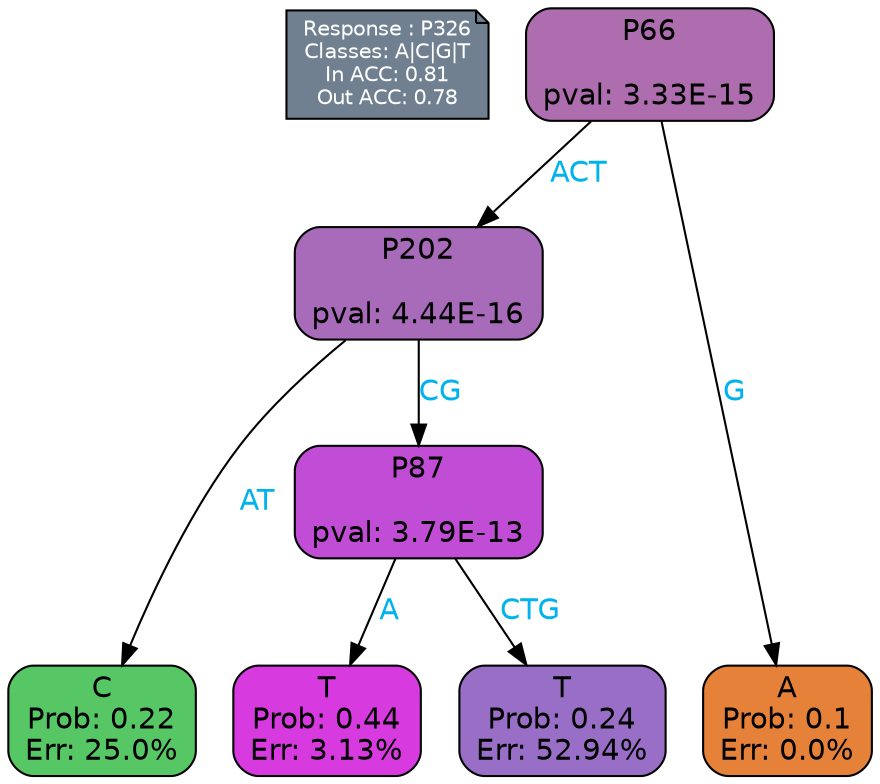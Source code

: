 digraph Tree {
node [shape=box, style="filled, rounded", color="black", fontname=helvetica] ;
graph [ranksep=equally, splines=polylines, bgcolor=transparent, dpi=600] ;
edge [fontname=helvetica] ;
LEGEND [label="Response : P326
Classes: A|C|G|T
In ACC: 0.81
Out ACC: 0.78
",shape=note,align=left,style=filled,fillcolor="slategray",fontcolor="white",fontsize=10];1 [label="P66

pval: 3.33E-15", fillcolor="#ad6dae"] ;
2 [label="P202

pval: 4.44E-16", fillcolor="#a76bba"] ;
3 [label="C
Prob: 0.22
Err: 25.0%", fillcolor="#57c664"] ;
4 [label="P87

pval: 3.79E-13", fillcolor="#c14dd6"] ;
5 [label="T
Prob: 0.44
Err: 3.13%", fillcolor="#d73bdf"] ;
6 [label="T
Prob: 0.24
Err: 52.94%", fillcolor="#986ec6"] ;
7 [label="A
Prob: 0.1
Err: 0.0%", fillcolor="#e58139"] ;
1 -> 2 [label="ACT",fontcolor=deepskyblue2] ;
1 -> 7 [label="G",fontcolor=deepskyblue2] ;
2 -> 3 [label="AT",fontcolor=deepskyblue2] ;
2 -> 4 [label="CG",fontcolor=deepskyblue2] ;
4 -> 5 [label="A",fontcolor=deepskyblue2] ;
4 -> 6 [label="CTG",fontcolor=deepskyblue2] ;
{rank = same; 3;5;6;7;}{rank = same; LEGEND;1;}}